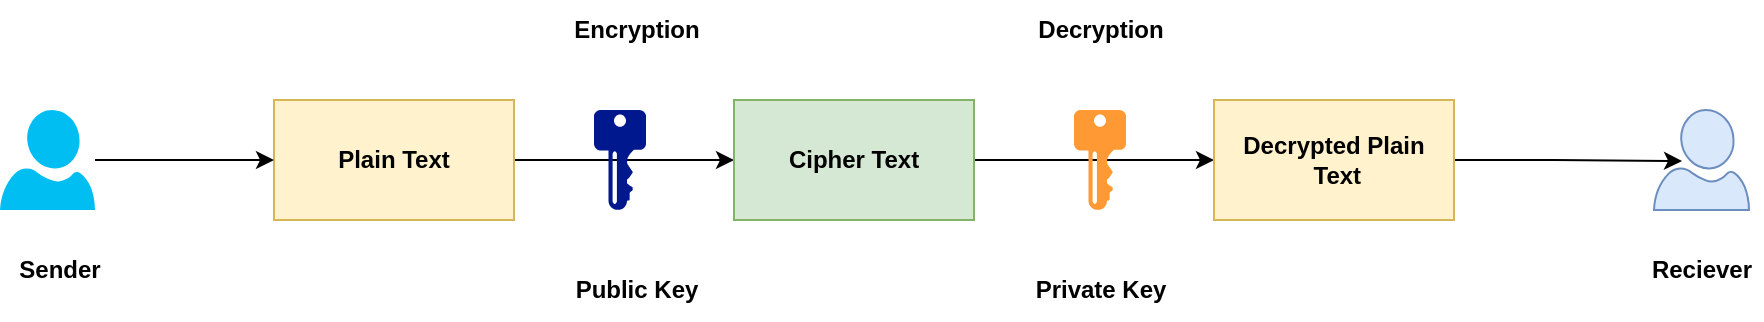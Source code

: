 <mxfile version="20.1.1" type="device"><diagram id="XUQvIwezrcj7fc_6Xs8e" name="Page-1"><mxGraphModel dx="1725" dy="478" grid="1" gridSize="10" guides="1" tooltips="1" connect="1" arrows="1" fold="1" page="1" pageScale="1" pageWidth="827" pageHeight="1169" math="0" shadow="0"><root><mxCell id="0"/><mxCell id="1" parent="0"/><mxCell id="DICI9X0lZ0Qh9lrSnhmH-4" style="edgeStyle=orthogonalEdgeStyle;rounded=0;orthogonalLoop=1;jettySize=auto;html=1;entryX=0;entryY=0.5;entryDx=0;entryDy=0;" edge="1" parent="1" source="DICI9X0lZ0Qh9lrSnhmH-1" target="DICI9X0lZ0Qh9lrSnhmH-2"><mxGeometry relative="1" as="geometry"/></mxCell><mxCell id="DICI9X0lZ0Qh9lrSnhmH-1" value="&lt;b&gt;Plain Text&lt;/b&gt;" style="rounded=0;whiteSpace=wrap;html=1;fillColor=#fff2cc;strokeColor=#d6b656;" vertex="1" parent="1"><mxGeometry x="90" y="140" width="120" height="60" as="geometry"/></mxCell><mxCell id="DICI9X0lZ0Qh9lrSnhmH-6" style="edgeStyle=orthogonalEdgeStyle;rounded=0;orthogonalLoop=1;jettySize=auto;html=1;entryX=0;entryY=0.5;entryDx=0;entryDy=0;" edge="1" parent="1" source="DICI9X0lZ0Qh9lrSnhmH-2" target="DICI9X0lZ0Qh9lrSnhmH-3"><mxGeometry relative="1" as="geometry"/></mxCell><mxCell id="DICI9X0lZ0Qh9lrSnhmH-2" value="&lt;b&gt;Cipher Text&lt;/b&gt;" style="rounded=0;whiteSpace=wrap;html=1;fillColor=#d5e8d4;strokeColor=#82b366;" vertex="1" parent="1"><mxGeometry x="320" y="140" width="120" height="60" as="geometry"/></mxCell><mxCell id="DICI9X0lZ0Qh9lrSnhmH-11" style="edgeStyle=orthogonalEdgeStyle;rounded=0;orthogonalLoop=1;jettySize=auto;html=1;entryX=0.295;entryY=0.51;entryDx=0;entryDy=0;entryPerimeter=0;" edge="1" parent="1" source="DICI9X0lZ0Qh9lrSnhmH-3" target="DICI9X0lZ0Qh9lrSnhmH-10"><mxGeometry relative="1" as="geometry"/></mxCell><mxCell id="DICI9X0lZ0Qh9lrSnhmH-3" value="&lt;b&gt;Decrypted Plain&lt;br&gt;&amp;nbsp;Text&lt;/b&gt;" style="rounded=0;whiteSpace=wrap;html=1;fillColor=#fff2cc;strokeColor=#d6b656;" vertex="1" parent="1"><mxGeometry x="560" y="140" width="120" height="60" as="geometry"/></mxCell><mxCell id="DICI9X0lZ0Qh9lrSnhmH-5" value="" style="sketch=0;aspect=fixed;pointerEvents=1;shadow=0;dashed=0;html=1;strokeColor=none;labelPosition=center;verticalLabelPosition=bottom;verticalAlign=top;align=center;fillColor=#00188D;shape=mxgraph.mscae.enterprise.key_permissions" vertex="1" parent="1"><mxGeometry x="250" y="145" width="26" height="50" as="geometry"/></mxCell><mxCell id="DICI9X0lZ0Qh9lrSnhmH-7" value="" style="sketch=0;aspect=fixed;pointerEvents=1;shadow=0;dashed=0;html=1;strokeColor=none;labelPosition=center;verticalLabelPosition=bottom;verticalAlign=top;align=center;fillColor=#FF9933;shape=mxgraph.mscae.enterprise.key_permissions" vertex="1" parent="1"><mxGeometry x="490" y="145" width="26" height="50" as="geometry"/></mxCell><mxCell id="DICI9X0lZ0Qh9lrSnhmH-9" style="edgeStyle=orthogonalEdgeStyle;rounded=0;orthogonalLoop=1;jettySize=auto;html=1;entryX=0;entryY=0.5;entryDx=0;entryDy=0;" edge="1" parent="1" source="DICI9X0lZ0Qh9lrSnhmH-8" target="DICI9X0lZ0Qh9lrSnhmH-1"><mxGeometry relative="1" as="geometry"/></mxCell><mxCell id="DICI9X0lZ0Qh9lrSnhmH-8" value="" style="verticalLabelPosition=bottom;html=1;verticalAlign=top;align=center;strokeColor=none;fillColor=#00BEF2;shape=mxgraph.azure.user;" vertex="1" parent="1"><mxGeometry x="-47" y="145" width="47.5" height="50" as="geometry"/></mxCell><mxCell id="DICI9X0lZ0Qh9lrSnhmH-10" value="" style="verticalLabelPosition=bottom;html=1;verticalAlign=top;align=center;strokeColor=#6c8ebf;fillColor=#dae8fc;shape=mxgraph.azure.user;" vertex="1" parent="1"><mxGeometry x="780" y="145" width="47.5" height="50" as="geometry"/></mxCell><mxCell id="DICI9X0lZ0Qh9lrSnhmH-12" value="&lt;b&gt;Sender&lt;/b&gt;" style="text;html=1;strokeColor=none;fillColor=none;align=center;verticalAlign=middle;whiteSpace=wrap;rounded=0;" vertex="1" parent="1"><mxGeometry x="-47" y="210" width="60" height="30" as="geometry"/></mxCell><mxCell id="DICI9X0lZ0Qh9lrSnhmH-13" value="&lt;b&gt;Reciever&lt;/b&gt;" style="text;html=1;strokeColor=none;fillColor=none;align=center;verticalAlign=middle;whiteSpace=wrap;rounded=0;" vertex="1" parent="1"><mxGeometry x="773.75" y="210" width="60" height="30" as="geometry"/></mxCell><mxCell id="DICI9X0lZ0Qh9lrSnhmH-14" value="&lt;b&gt;Public Key&lt;/b&gt;" style="text;html=1;strokeColor=none;fillColor=none;align=center;verticalAlign=middle;whiteSpace=wrap;rounded=0;" vertex="1" parent="1"><mxGeometry x="233" y="220" width="77" height="30" as="geometry"/></mxCell><mxCell id="DICI9X0lZ0Qh9lrSnhmH-15" value="&lt;b&gt;Private Key&lt;/b&gt;" style="text;html=1;strokeColor=none;fillColor=none;align=center;verticalAlign=middle;whiteSpace=wrap;rounded=0;" vertex="1" parent="1"><mxGeometry x="464.5" y="220" width="77" height="30" as="geometry"/></mxCell><mxCell id="DICI9X0lZ0Qh9lrSnhmH-16" value="&lt;b&gt;Encryption&lt;/b&gt;" style="text;html=1;strokeColor=none;fillColor=none;align=center;verticalAlign=middle;whiteSpace=wrap;rounded=0;" vertex="1" parent="1"><mxGeometry x="233" y="90" width="77" height="30" as="geometry"/></mxCell><mxCell id="DICI9X0lZ0Qh9lrSnhmH-17" value="&lt;b&gt;Decryption&lt;/b&gt;" style="text;html=1;strokeColor=none;fillColor=none;align=center;verticalAlign=middle;whiteSpace=wrap;rounded=0;" vertex="1" parent="1"><mxGeometry x="464.5" y="90" width="77" height="30" as="geometry"/></mxCell></root></mxGraphModel></diagram></mxfile>